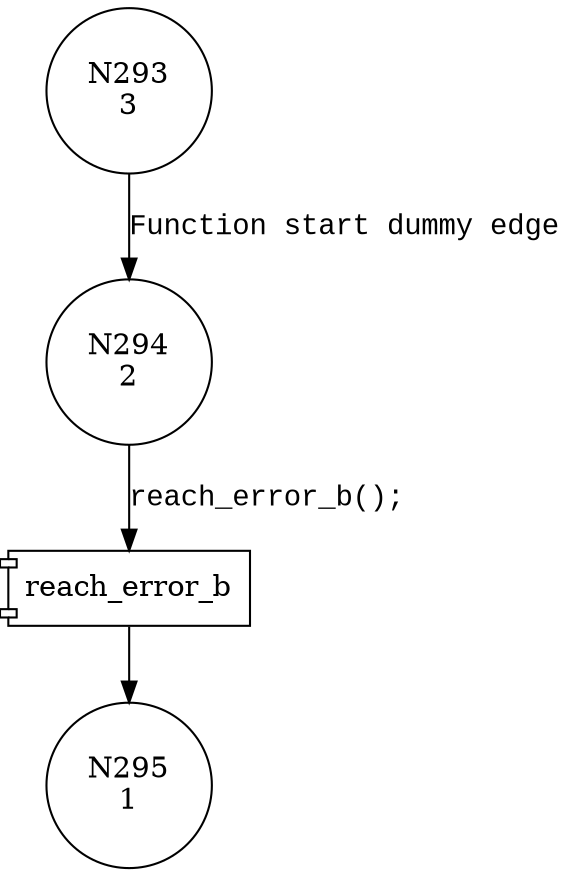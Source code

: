 digraph reach_error_69 {
294 [shape="circle" label="N294\n2"]
295 [shape="circle" label="N295\n1"]
293 [shape="circle" label="N293\n3"]
100007 [shape="component" label="reach_error_b"]
294 -> 100007 [label="reach_error_b();" fontname="Courier New"]
100007 -> 295 [label="" fontname="Courier New"]
293 -> 294 [label="Function start dummy edge" fontname="Courier New"]
}